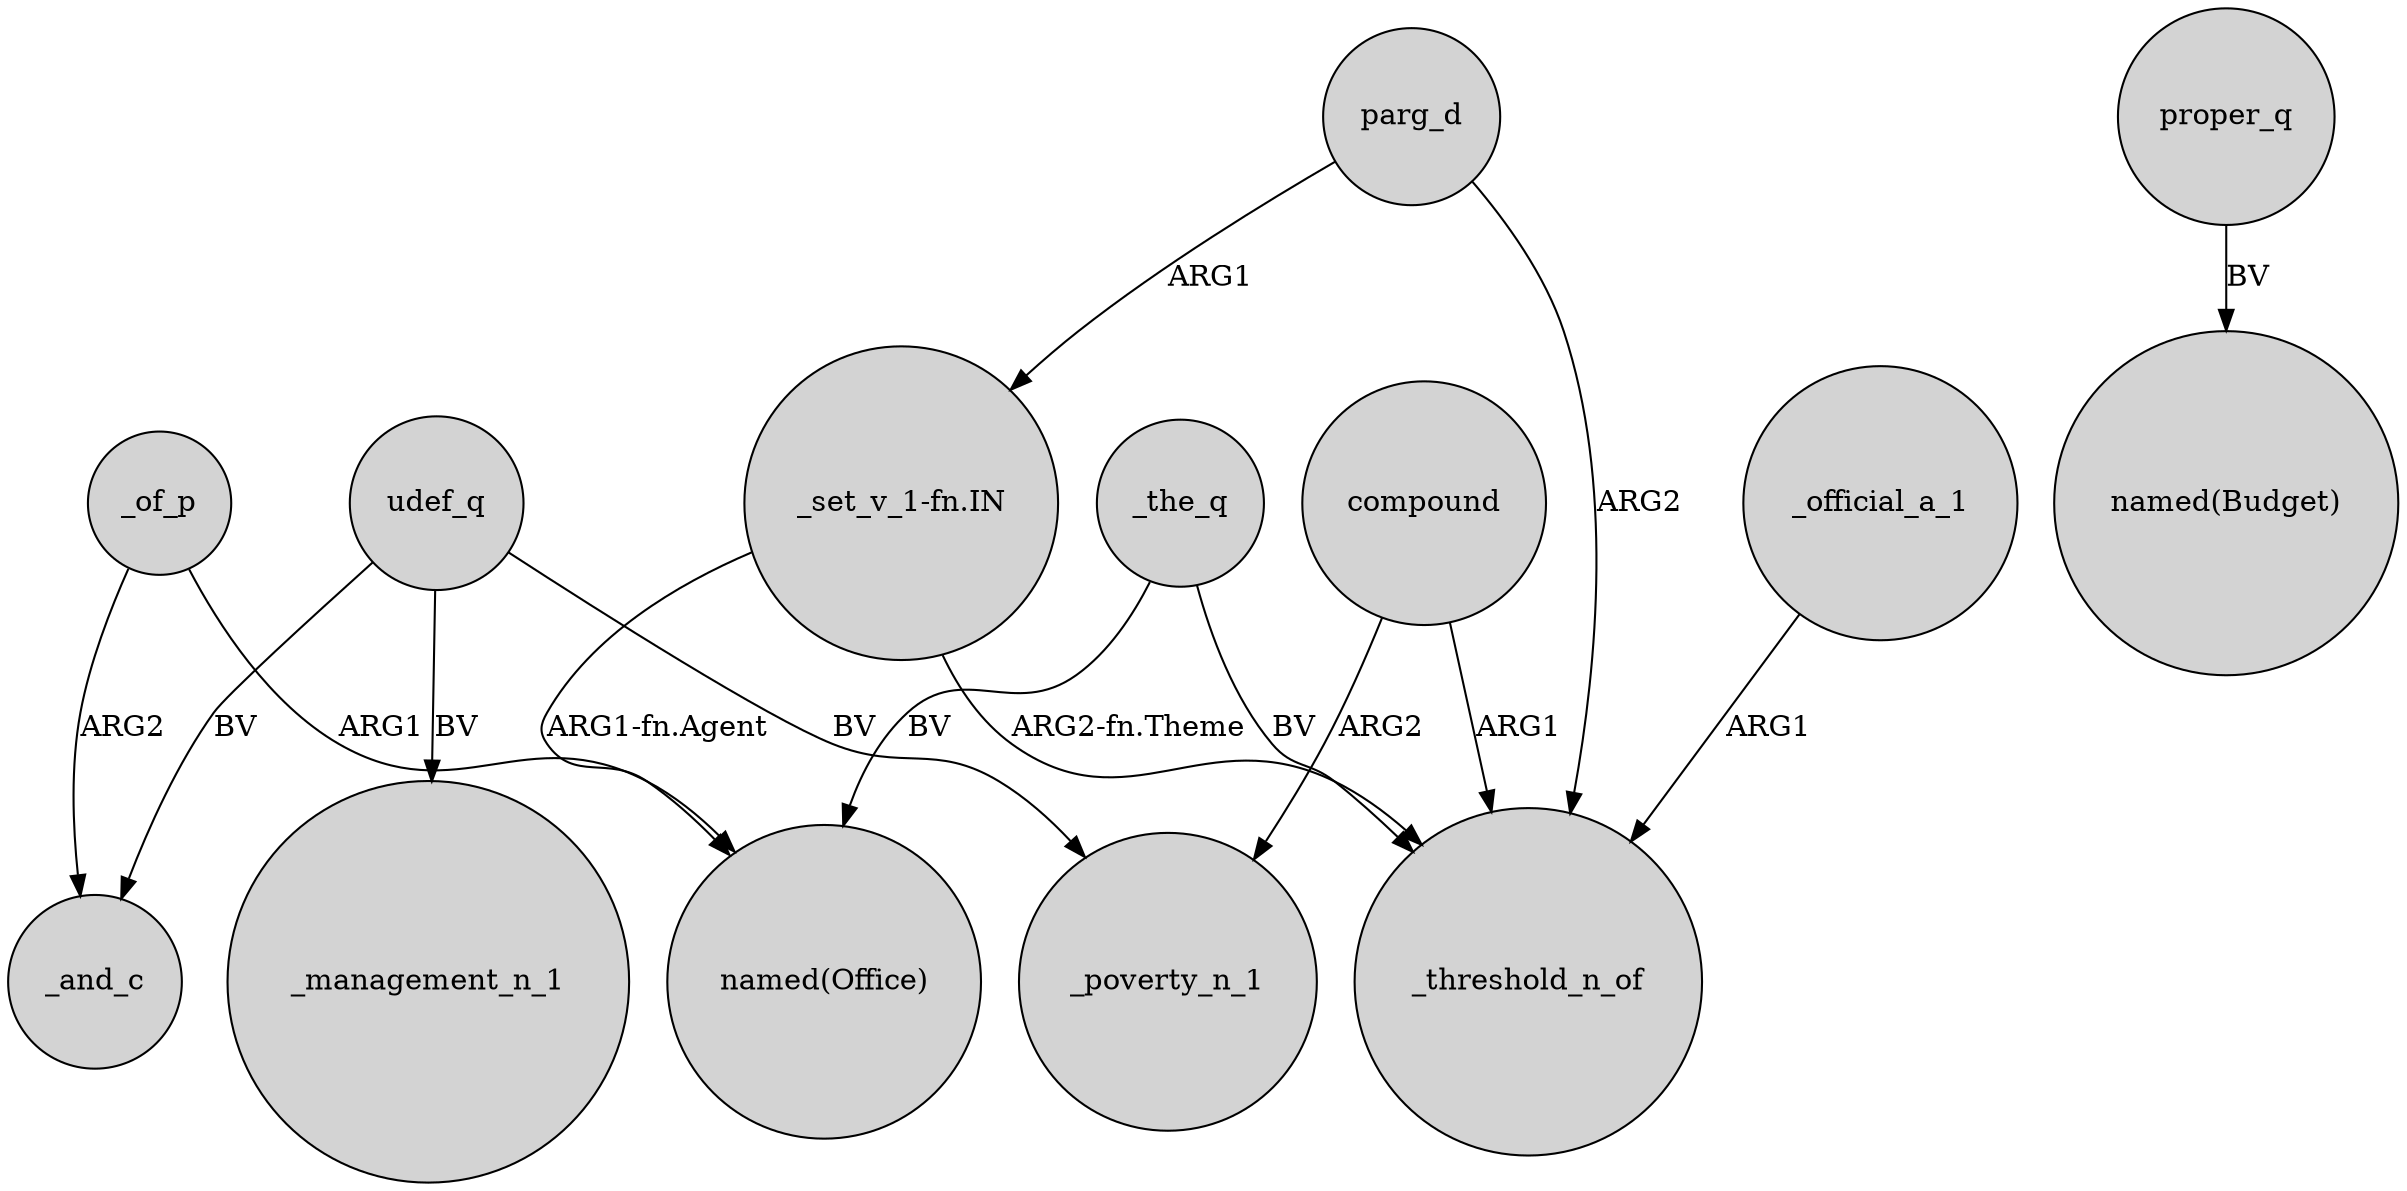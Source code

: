 digraph {
	node [shape=circle style=filled]
	_the_q -> "named(Office)" [label=BV]
	_of_p -> _and_c [label=ARG2]
	udef_q -> _poverty_n_1 [label=BV]
	compound -> _threshold_n_of [label=ARG1]
	proper_q -> "named(Budget)" [label=BV]
	_official_a_1 -> _threshold_n_of [label=ARG1]
	"_set_v_1-fn.IN" -> _threshold_n_of [label="ARG2-fn.Theme"]
	"_set_v_1-fn.IN" -> "named(Office)" [label="ARG1-fn.Agent"]
	udef_q -> _management_n_1 [label=BV]
	_the_q -> _threshold_n_of [label=BV]
	_of_p -> "named(Office)" [label=ARG1]
	udef_q -> _and_c [label=BV]
	compound -> _poverty_n_1 [label=ARG2]
	parg_d -> "_set_v_1-fn.IN" [label=ARG1]
	parg_d -> _threshold_n_of [label=ARG2]
}
